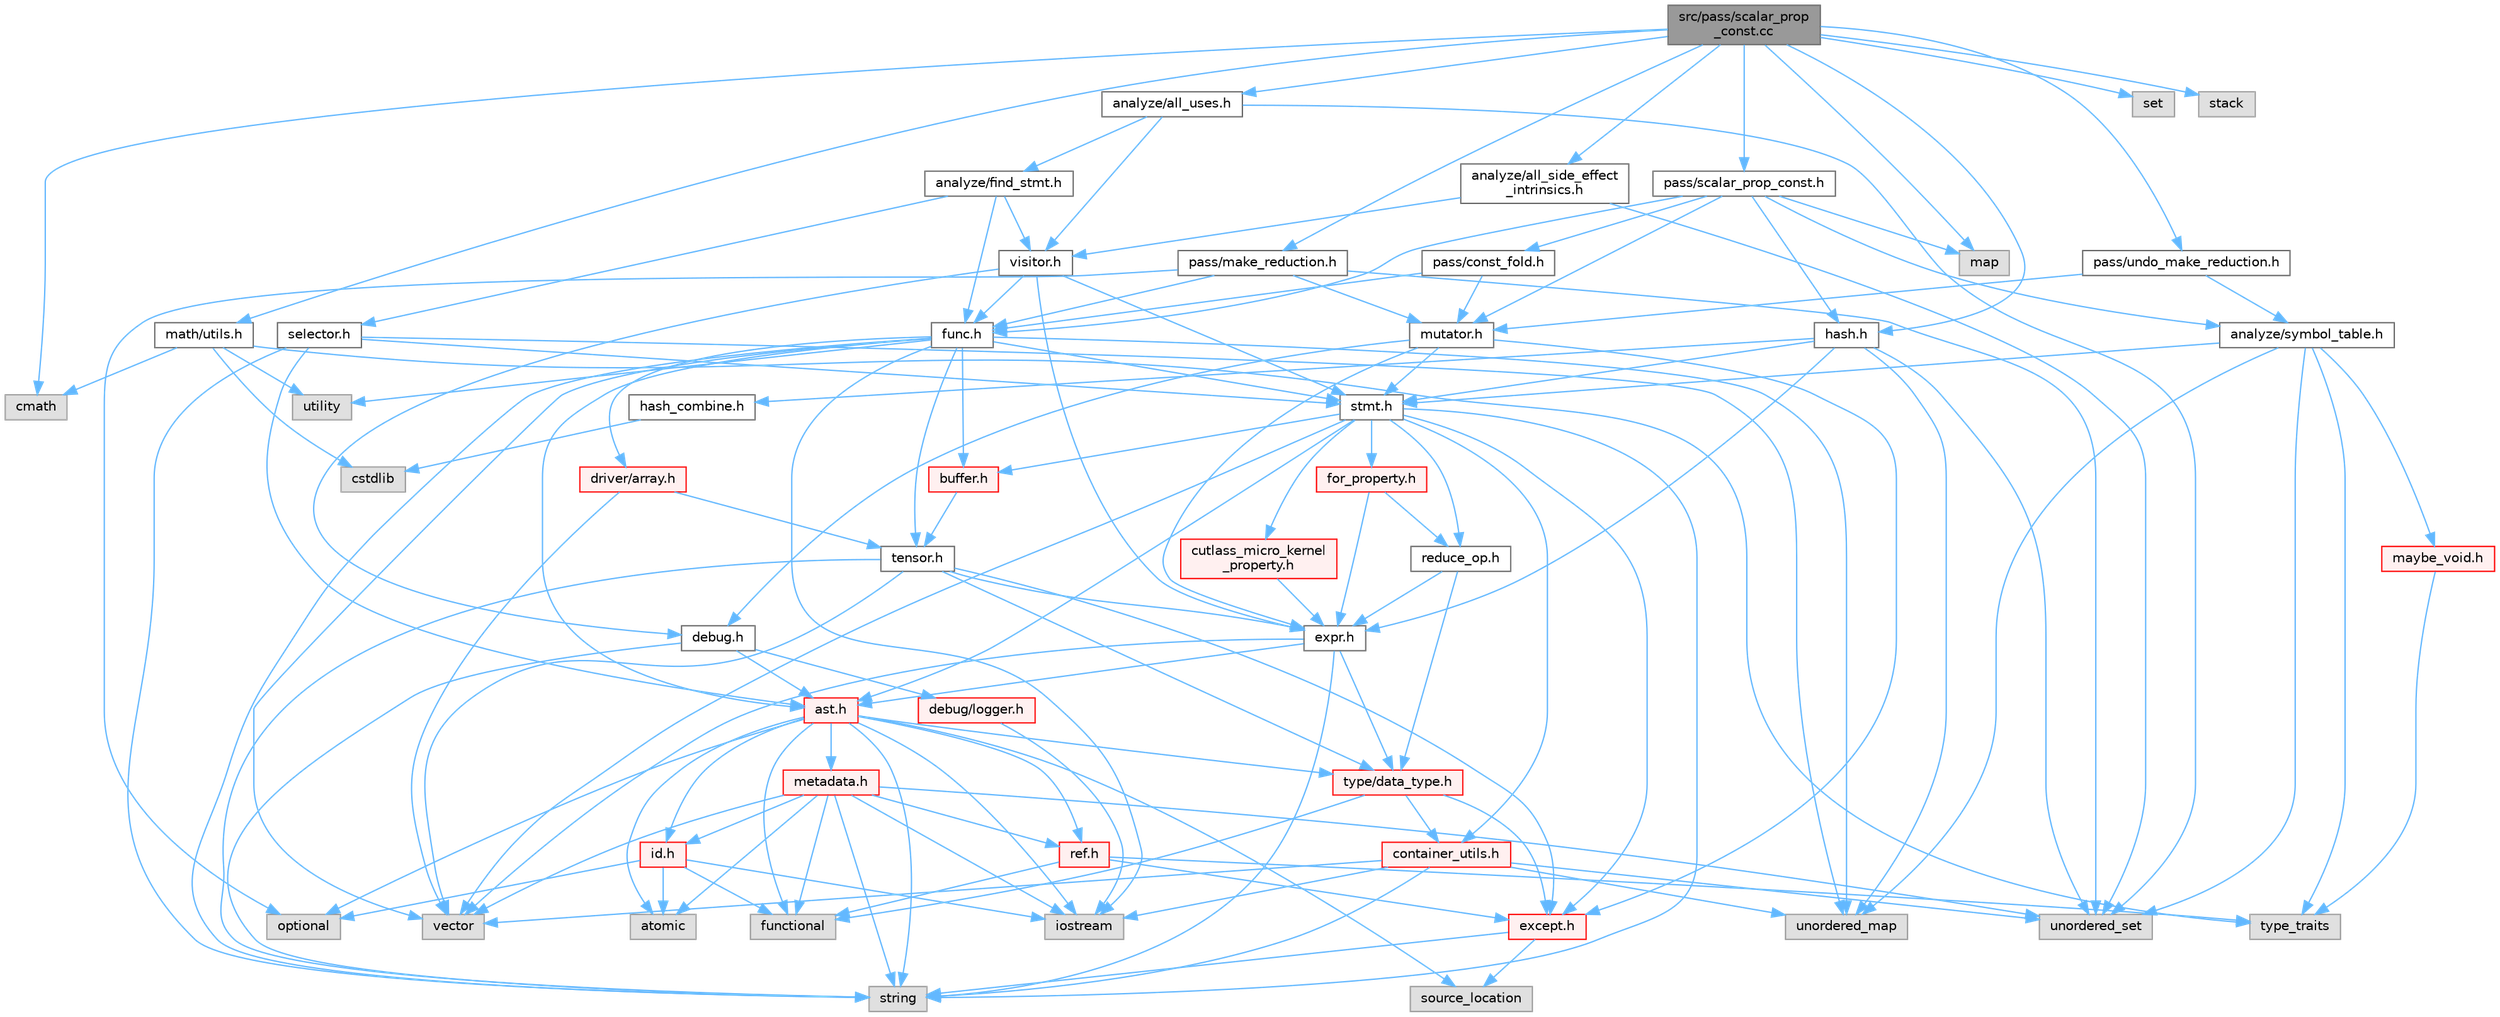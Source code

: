 digraph "src/pass/scalar_prop_const.cc"
{
 // LATEX_PDF_SIZE
  bgcolor="transparent";
  edge [fontname=Helvetica,fontsize=10,labelfontname=Helvetica,labelfontsize=10];
  node [fontname=Helvetica,fontsize=10,shape=box,height=0.2,width=0.4];
  Node1 [label="src/pass/scalar_prop\l_const.cc",height=0.2,width=0.4,color="gray40", fillcolor="grey60", style="filled", fontcolor="black",tooltip=" "];
  Node1 -> Node2 [color="steelblue1",style="solid"];
  Node2 [label="cmath",height=0.2,width=0.4,color="grey60", fillcolor="#E0E0E0", style="filled",tooltip=" "];
  Node1 -> Node3 [color="steelblue1",style="solid"];
  Node3 [label="map",height=0.2,width=0.4,color="grey60", fillcolor="#E0E0E0", style="filled",tooltip=" "];
  Node1 -> Node4 [color="steelblue1",style="solid"];
  Node4 [label="set",height=0.2,width=0.4,color="grey60", fillcolor="#E0E0E0", style="filled",tooltip=" "];
  Node1 -> Node5 [color="steelblue1",style="solid"];
  Node5 [label="stack",height=0.2,width=0.4,color="grey60", fillcolor="#E0E0E0", style="filled",tooltip=" "];
  Node1 -> Node6 [color="steelblue1",style="solid"];
  Node6 [label="analyze/all_side_effect\l_intrinsics.h",height=0.2,width=0.4,color="grey40", fillcolor="white", style="filled",URL="$all__side__effect__intrinsics_8h.html",tooltip=" "];
  Node6 -> Node7 [color="steelblue1",style="solid"];
  Node7 [label="unordered_set",height=0.2,width=0.4,color="grey60", fillcolor="#E0E0E0", style="filled",tooltip=" "];
  Node6 -> Node8 [color="steelblue1",style="solid"];
  Node8 [label="visitor.h",height=0.2,width=0.4,color="grey40", fillcolor="white", style="filled",URL="$visitor_8h.html",tooltip=" "];
  Node8 -> Node9 [color="steelblue1",style="solid"];
  Node9 [label="debug.h",height=0.2,width=0.4,color="grey40", fillcolor="white", style="filled",URL="$debug_8h.html",tooltip=" "];
  Node9 -> Node10 [color="steelblue1",style="solid"];
  Node10 [label="string",height=0.2,width=0.4,color="grey60", fillcolor="#E0E0E0", style="filled",tooltip=" "];
  Node9 -> Node11 [color="steelblue1",style="solid"];
  Node11 [label="ast.h",height=0.2,width=0.4,color="red", fillcolor="#FFF0F0", style="filled",URL="$ast_8h.html",tooltip=" "];
  Node11 -> Node12 [color="steelblue1",style="solid"];
  Node12 [label="atomic",height=0.2,width=0.4,color="grey60", fillcolor="#E0E0E0", style="filled",tooltip=" "];
  Node11 -> Node13 [color="steelblue1",style="solid"];
  Node13 [label="functional",height=0.2,width=0.4,color="grey60", fillcolor="#E0E0E0", style="filled",tooltip=" "];
  Node11 -> Node14 [color="steelblue1",style="solid"];
  Node14 [label="iostream",height=0.2,width=0.4,color="grey60", fillcolor="#E0E0E0", style="filled",tooltip=" "];
  Node11 -> Node15 [color="steelblue1",style="solid"];
  Node15 [label="optional",height=0.2,width=0.4,color="grey60", fillcolor="#E0E0E0", style="filled",tooltip=" "];
  Node11 -> Node16 [color="steelblue1",style="solid"];
  Node16 [label="source_location",height=0.2,width=0.4,color="grey60", fillcolor="#E0E0E0", style="filled",tooltip=" "];
  Node11 -> Node10 [color="steelblue1",style="solid"];
  Node11 -> Node17 [color="steelblue1",style="solid"];
  Node17 [label="id.h",height=0.2,width=0.4,color="red", fillcolor="#FFF0F0", style="filled",URL="$id_8h.html",tooltip=" "];
  Node17 -> Node12 [color="steelblue1",style="solid"];
  Node17 -> Node13 [color="steelblue1",style="solid"];
  Node17 -> Node14 [color="steelblue1",style="solid"];
  Node17 -> Node15 [color="steelblue1",style="solid"];
  Node11 -> Node19 [color="steelblue1",style="solid"];
  Node19 [label="metadata.h",height=0.2,width=0.4,color="red", fillcolor="#FFF0F0", style="filled",URL="$metadata_8h.html",tooltip=" "];
  Node19 -> Node12 [color="steelblue1",style="solid"];
  Node19 -> Node13 [color="steelblue1",style="solid"];
  Node19 -> Node14 [color="steelblue1",style="solid"];
  Node19 -> Node10 [color="steelblue1",style="solid"];
  Node19 -> Node7 [color="steelblue1",style="solid"];
  Node19 -> Node20 [color="steelblue1",style="solid"];
  Node20 [label="vector",height=0.2,width=0.4,color="grey60", fillcolor="#E0E0E0", style="filled",tooltip=" "];
  Node19 -> Node17 [color="steelblue1",style="solid"];
  Node19 -> Node22 [color="steelblue1",style="solid"];
  Node22 [label="ref.h",height=0.2,width=0.4,color="red", fillcolor="#FFF0F0", style="filled",URL="$ref_8h.html",tooltip=" "];
  Node22 -> Node13 [color="steelblue1",style="solid"];
  Node22 -> Node24 [color="steelblue1",style="solid"];
  Node24 [label="type_traits",height=0.2,width=0.4,color="grey60", fillcolor="#E0E0E0", style="filled",tooltip=" "];
  Node22 -> Node28 [color="steelblue1",style="solid"];
  Node28 [label="except.h",height=0.2,width=0.4,color="red", fillcolor="#FFF0F0", style="filled",URL="$except_8h.html",tooltip=" "];
  Node28 -> Node16 [color="steelblue1",style="solid"];
  Node28 -> Node10 [color="steelblue1",style="solid"];
  Node11 -> Node22 [color="steelblue1",style="solid"];
  Node11 -> Node33 [color="steelblue1",style="solid"];
  Node33 [label="type/data_type.h",height=0.2,width=0.4,color="red", fillcolor="#FFF0F0", style="filled",URL="$data__type_8h.html",tooltip=" "];
  Node33 -> Node13 [color="steelblue1",style="solid"];
  Node33 -> Node35 [color="steelblue1",style="solid"];
  Node35 [label="container_utils.h",height=0.2,width=0.4,color="red", fillcolor="#FFF0F0", style="filled",URL="$container__utils_8h.html",tooltip=" "];
  Node35 -> Node14 [color="steelblue1",style="solid"];
  Node35 -> Node10 [color="steelblue1",style="solid"];
  Node35 -> Node40 [color="steelblue1",style="solid"];
  Node40 [label="unordered_map",height=0.2,width=0.4,color="grey60", fillcolor="#E0E0E0", style="filled",tooltip=" "];
  Node35 -> Node7 [color="steelblue1",style="solid"];
  Node35 -> Node20 [color="steelblue1",style="solid"];
  Node33 -> Node28 [color="steelblue1",style="solid"];
  Node9 -> Node43 [color="steelblue1",style="solid"];
  Node43 [label="debug/logger.h",height=0.2,width=0.4,color="red", fillcolor="#FFF0F0", style="filled",URL="$logger_8h.html",tooltip=" "];
  Node43 -> Node14 [color="steelblue1",style="solid"];
  Node8 -> Node46 [color="steelblue1",style="solid"];
  Node46 [label="expr.h",height=0.2,width=0.4,color="grey40", fillcolor="white", style="filled",URL="$expr_8h.html",tooltip=" "];
  Node46 -> Node10 [color="steelblue1",style="solid"];
  Node46 -> Node20 [color="steelblue1",style="solid"];
  Node46 -> Node11 [color="steelblue1",style="solid"];
  Node46 -> Node33 [color="steelblue1",style="solid"];
  Node8 -> Node47 [color="steelblue1",style="solid"];
  Node47 [label="func.h",height=0.2,width=0.4,color="grey40", fillcolor="white", style="filled",URL="$func_8h.html",tooltip=" "];
  Node47 -> Node14 [color="steelblue1",style="solid"];
  Node47 -> Node10 [color="steelblue1",style="solid"];
  Node47 -> Node40 [color="steelblue1",style="solid"];
  Node47 -> Node48 [color="steelblue1",style="solid"];
  Node48 [label="utility",height=0.2,width=0.4,color="grey60", fillcolor="#E0E0E0", style="filled",tooltip=" "];
  Node47 -> Node20 [color="steelblue1",style="solid"];
  Node47 -> Node11 [color="steelblue1",style="solid"];
  Node47 -> Node49 [color="steelblue1",style="solid"];
  Node49 [label="buffer.h",height=0.2,width=0.4,color="red", fillcolor="#FFF0F0", style="filled",URL="$buffer_8h.html",tooltip=" "];
  Node49 -> Node50 [color="steelblue1",style="solid"];
  Node50 [label="tensor.h",height=0.2,width=0.4,color="grey40", fillcolor="white", style="filled",URL="$tensor_8h.html",tooltip=" "];
  Node50 -> Node10 [color="steelblue1",style="solid"];
  Node50 -> Node20 [color="steelblue1",style="solid"];
  Node50 -> Node28 [color="steelblue1",style="solid"];
  Node50 -> Node46 [color="steelblue1",style="solid"];
  Node50 -> Node33 [color="steelblue1",style="solid"];
  Node47 -> Node53 [color="steelblue1",style="solid"];
  Node53 [label="driver/array.h",height=0.2,width=0.4,color="red", fillcolor="#FFF0F0", style="filled",URL="$array_8h.html",tooltip=" "];
  Node53 -> Node20 [color="steelblue1",style="solid"];
  Node53 -> Node50 [color="steelblue1",style="solid"];
  Node47 -> Node57 [color="steelblue1",style="solid"];
  Node57 [label="stmt.h",height=0.2,width=0.4,color="grey40", fillcolor="white", style="filled",URL="$stmt_8h.html",tooltip=" "];
  Node57 -> Node10 [color="steelblue1",style="solid"];
  Node57 -> Node20 [color="steelblue1",style="solid"];
  Node57 -> Node11 [color="steelblue1",style="solid"];
  Node57 -> Node49 [color="steelblue1",style="solid"];
  Node57 -> Node35 [color="steelblue1",style="solid"];
  Node57 -> Node58 [color="steelblue1",style="solid"];
  Node58 [label="cutlass_micro_kernel\l_property.h",height=0.2,width=0.4,color="red", fillcolor="#FFF0F0", style="filled",URL="$cutlass__micro__kernel__property_8h.html",tooltip=" "];
  Node58 -> Node46 [color="steelblue1",style="solid"];
  Node57 -> Node28 [color="steelblue1",style="solid"];
  Node57 -> Node59 [color="steelblue1",style="solid"];
  Node59 [label="for_property.h",height=0.2,width=0.4,color="red", fillcolor="#FFF0F0", style="filled",URL="$for__property_8h.html",tooltip=" "];
  Node59 -> Node46 [color="steelblue1",style="solid"];
  Node59 -> Node63 [color="steelblue1",style="solid"];
  Node63 [label="reduce_op.h",height=0.2,width=0.4,color="grey40", fillcolor="white", style="filled",URL="$reduce__op_8h.html",tooltip=" "];
  Node63 -> Node46 [color="steelblue1",style="solid"];
  Node63 -> Node33 [color="steelblue1",style="solid"];
  Node57 -> Node63 [color="steelblue1",style="solid"];
  Node47 -> Node50 [color="steelblue1",style="solid"];
  Node8 -> Node57 [color="steelblue1",style="solid"];
  Node1 -> Node64 [color="steelblue1",style="solid"];
  Node64 [label="analyze/all_uses.h",height=0.2,width=0.4,color="grey40", fillcolor="white", style="filled",URL="$all__uses_8h.html",tooltip=" "];
  Node64 -> Node7 [color="steelblue1",style="solid"];
  Node64 -> Node65 [color="steelblue1",style="solid"];
  Node65 [label="analyze/find_stmt.h",height=0.2,width=0.4,color="grey40", fillcolor="white", style="filled",URL="$find__stmt_8h.html",tooltip=" "];
  Node65 -> Node47 [color="steelblue1",style="solid"];
  Node65 -> Node66 [color="steelblue1",style="solid"];
  Node66 [label="selector.h",height=0.2,width=0.4,color="grey40", fillcolor="white", style="filled",URL="$selector_8h.html",tooltip=" "];
  Node66 -> Node10 [color="steelblue1",style="solid"];
  Node66 -> Node40 [color="steelblue1",style="solid"];
  Node66 -> Node11 [color="steelblue1",style="solid"];
  Node66 -> Node57 [color="steelblue1",style="solid"];
  Node65 -> Node8 [color="steelblue1",style="solid"];
  Node64 -> Node8 [color="steelblue1",style="solid"];
  Node1 -> Node67 [color="steelblue1",style="solid"];
  Node67 [label="hash.h",height=0.2,width=0.4,color="grey40", fillcolor="white", style="filled",URL="$hash_8h.html",tooltip=" "];
  Node67 -> Node40 [color="steelblue1",style="solid"];
  Node67 -> Node7 [color="steelblue1",style="solid"];
  Node67 -> Node46 [color="steelblue1",style="solid"];
  Node67 -> Node62 [color="steelblue1",style="solid"];
  Node62 [label="hash_combine.h",height=0.2,width=0.4,color="grey40", fillcolor="white", style="filled",URL="$hash__combine_8h.html",tooltip=" "];
  Node62 -> Node27 [color="steelblue1",style="solid"];
  Node27 [label="cstdlib",height=0.2,width=0.4,color="grey60", fillcolor="#E0E0E0", style="filled",tooltip=" "];
  Node67 -> Node57 [color="steelblue1",style="solid"];
  Node1 -> Node68 [color="steelblue1",style="solid"];
  Node68 [label="math/utils.h",height=0.2,width=0.4,color="grey40", fillcolor="white", style="filled",URL="$utils_8h.html",tooltip=" "];
  Node68 -> Node2 [color="steelblue1",style="solid"];
  Node68 -> Node27 [color="steelblue1",style="solid"];
  Node68 -> Node24 [color="steelblue1",style="solid"];
  Node68 -> Node48 [color="steelblue1",style="solid"];
  Node1 -> Node69 [color="steelblue1",style="solid"];
  Node69 [label="pass/make_reduction.h",height=0.2,width=0.4,color="grey40", fillcolor="white", style="filled",URL="$make__reduction_8h.html",tooltip=" "];
  Node69 -> Node15 [color="steelblue1",style="solid"];
  Node69 -> Node7 [color="steelblue1",style="solid"];
  Node69 -> Node47 [color="steelblue1",style="solid"];
  Node69 -> Node70 [color="steelblue1",style="solid"];
  Node70 [label="mutator.h",height=0.2,width=0.4,color="grey40", fillcolor="white", style="filled",URL="$mutator_8h.html",tooltip=" "];
  Node70 -> Node9 [color="steelblue1",style="solid"];
  Node70 -> Node28 [color="steelblue1",style="solid"];
  Node70 -> Node46 [color="steelblue1",style="solid"];
  Node70 -> Node57 [color="steelblue1",style="solid"];
  Node1 -> Node71 [color="steelblue1",style="solid"];
  Node71 [label="pass/scalar_prop_const.h",height=0.2,width=0.4,color="grey40", fillcolor="white", style="filled",URL="$scalar__prop__const_8h.html",tooltip=" "];
  Node71 -> Node72 [color="steelblue1",style="solid"];
  Node72 [label="analyze/symbol_table.h",height=0.2,width=0.4,color="grey40", fillcolor="white", style="filled",URL="$symbol__table_8h.html",tooltip=" "];
  Node72 -> Node24 [color="steelblue1",style="solid"];
  Node72 -> Node40 [color="steelblue1",style="solid"];
  Node72 -> Node7 [color="steelblue1",style="solid"];
  Node72 -> Node73 [color="steelblue1",style="solid"];
  Node73 [label="maybe_void.h",height=0.2,width=0.4,color="red", fillcolor="#FFF0F0", style="filled",URL="$maybe__void_8h.html",tooltip=" "];
  Node73 -> Node24 [color="steelblue1",style="solid"];
  Node72 -> Node57 [color="steelblue1",style="solid"];
  Node71 -> Node47 [color="steelblue1",style="solid"];
  Node71 -> Node67 [color="steelblue1",style="solid"];
  Node71 -> Node70 [color="steelblue1",style="solid"];
  Node71 -> Node74 [color="steelblue1",style="solid"];
  Node74 [label="pass/const_fold.h",height=0.2,width=0.4,color="grey40", fillcolor="white", style="filled",URL="$const__fold_8h.html",tooltip=" "];
  Node74 -> Node47 [color="steelblue1",style="solid"];
  Node74 -> Node70 [color="steelblue1",style="solid"];
  Node71 -> Node3 [color="steelblue1",style="solid"];
  Node1 -> Node75 [color="steelblue1",style="solid"];
  Node75 [label="pass/undo_make_reduction.h",height=0.2,width=0.4,color="grey40", fillcolor="white", style="filled",URL="$undo__make__reduction_8h.html",tooltip=" "];
  Node75 -> Node72 [color="steelblue1",style="solid"];
  Node75 -> Node70 [color="steelblue1",style="solid"];
}

